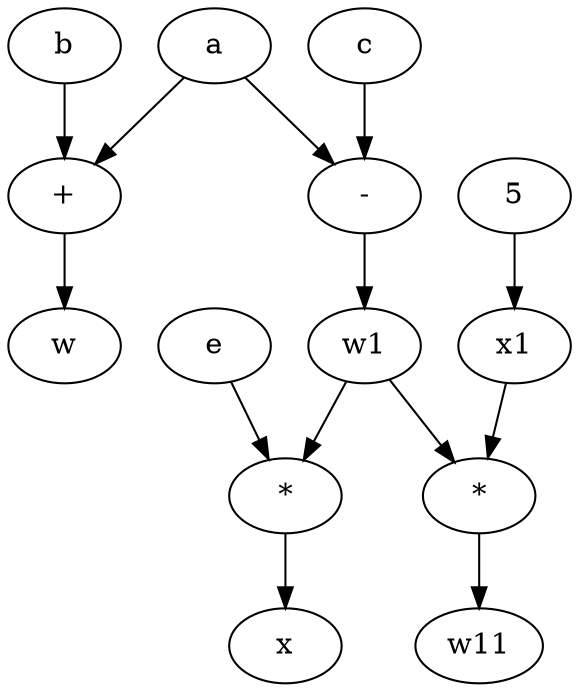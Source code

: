 digraph DFG {
    "0x149e05fc0" [label="w"];
    "0x149e05dc0" [label="b"];
    "0x149e05dc0" -> "0x149e061b0";
    "0x149e061b0" [label="+"];
    "0x149e061b0" -> "0x149e05fc0";
    "0x149e05e40" [label="a"];
    "0x149e05e40" -> "0x149e061b0";
    "0x149e05e40" -> "0x149e06340";
    "0x149e06340" [label="-"];
    "0x149e06340" -> "0x149e060f0";
    "0x149e060f0" [label="w1"];
    "0x149e060f0" -> "0x149e061f0";
    "0x149e061f0" [label="*"];
    "0x149e061f0" -> "0x149e06380";
    "0x149e06380" [label="x"];
    "0x149e060f0" -> "0x149e06690";
    "0x149e06690" [label="*"];
    "0x149e06690" -> "0x149e05d30";
    "0x149e05d30" [label="w11"];
    "0x149e06260" [label="c"];
    "0x149e06260" -> "0x149e06340";
    "0x149e064d0" [label="e"];
    "0x149e064d0" -> "0x149e061f0";
    "0x149e06410" [label="x1"];
    "0x149e06410" -> "0x149e06690";
    "0x149e065c0" [label="5"];
    "0x149e065c0" -> "0x149e06410";
}
